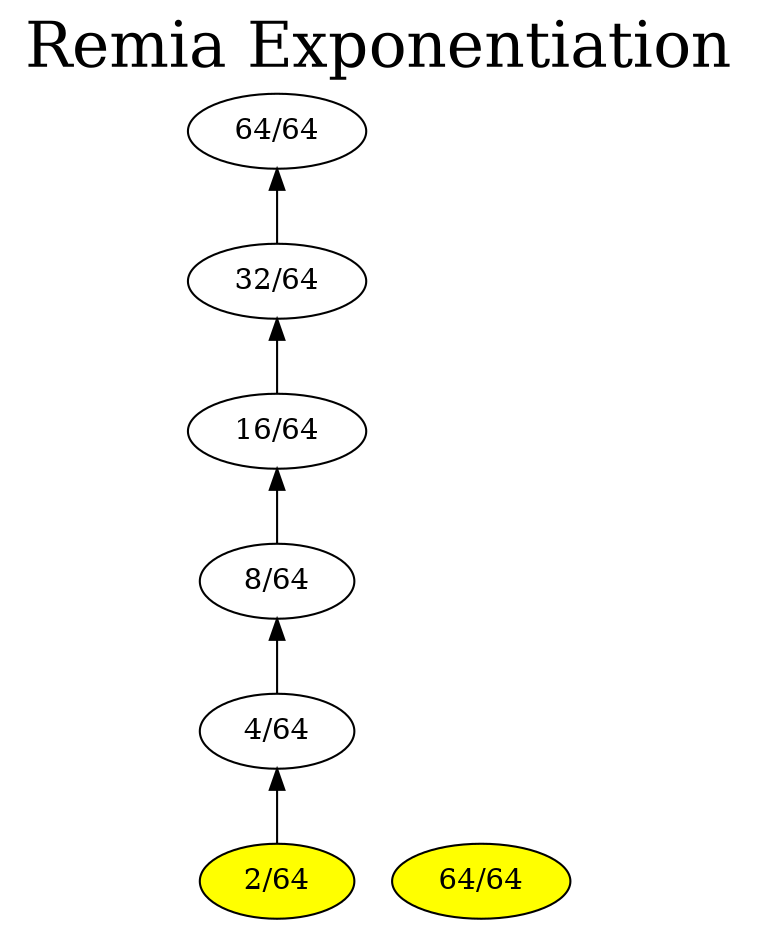 digraph G { 
rankdir = BT;
graph [label= "Remia Exponentiation", labelloc=t, fontsize=30];
101[label= " 64/64 " ];
202[label= " 32/64 " ];
202->101
404[label= " 16/64 " ];
404->202
808[label= " 8/64 " ];
808->404
1616[label= " 4/64 " ];
1616->808
3232[label= " 2/64 " ];
3232->1616
3232[style=filled, fillcolor=yellow];
201[label= " 64/64 " ];
201[style=filled, fillcolor=yellow];
}